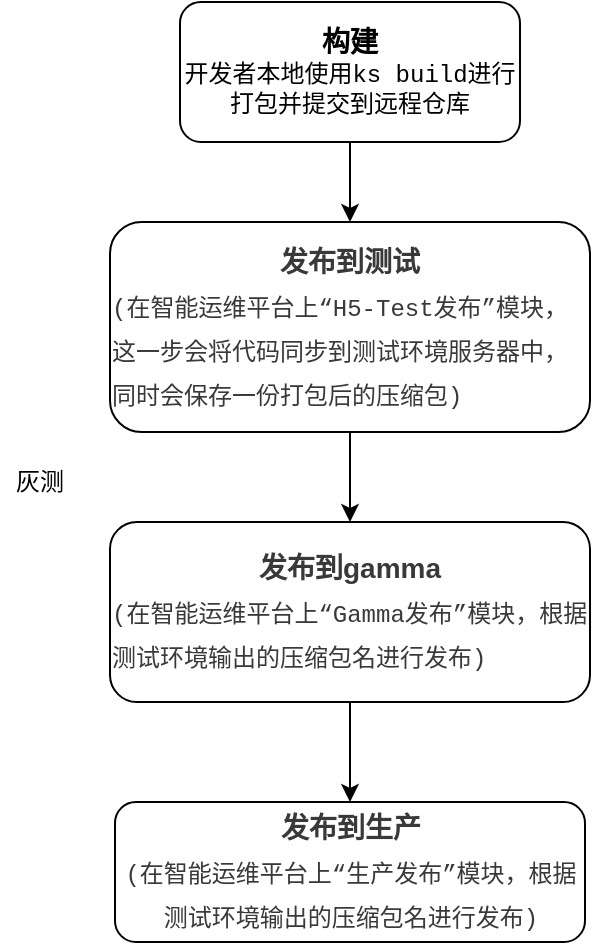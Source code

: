 <mxfile version="14.0.1" type="github">
  <diagram id="KyBDniP_y2kUucrslw4d" name="Page-1">
    <mxGraphModel dx="654" dy="444" grid="1" gridSize="10" guides="1" tooltips="1" connect="1" arrows="1" fold="1" page="1" pageScale="1" pageWidth="827" pageHeight="1169" math="0" shadow="0">
      <root>
        <mxCell id="0" />
        <mxCell id="1" parent="0" />
        <mxCell id="i7SVW_03Tz9y9Qvsz7go-5" value="" style="edgeStyle=orthogonalEdgeStyle;rounded=0;orthogonalLoop=1;jettySize=auto;html=1;" parent="1" source="i7SVW_03Tz9y9Qvsz7go-1" target="i7SVW_03Tz9y9Qvsz7go-4" edge="1">
          <mxGeometry relative="1" as="geometry" />
        </mxCell>
        <mxCell id="i7SVW_03Tz9y9Qvsz7go-1" value="&lt;font style=&quot;font-size: 14px&quot;&gt;&lt;b&gt;构建&lt;br&gt;&lt;/b&gt;&lt;/font&gt;&lt;font face=&quot;Courier New&quot; style=&quot;font-size: 12px&quot;&gt;开发者本地使用ks build进行打包并提交到远程仓库&lt;/font&gt;" style="rounded=1;whiteSpace=wrap;html=1;" parent="1" vertex="1">
          <mxGeometry x="350" y="370" width="170" height="70" as="geometry" />
        </mxCell>
        <mxCell id="i7SVW_03Tz9y9Qvsz7go-7" value="" style="edgeStyle=orthogonalEdgeStyle;rounded=0;orthogonalLoop=1;jettySize=auto;html=1;" parent="1" source="i7SVW_03Tz9y9Qvsz7go-2" target="i7SVW_03Tz9y9Qvsz7go-3" edge="1">
          <mxGeometry relative="1" as="geometry" />
        </mxCell>
        <mxCell id="i7SVW_03Tz9y9Qvsz7go-2" value="&lt;div style=&quot;line-height: 1.75 ; font-size: 14px&quot;&gt;&lt;span style=&quot;color: rgb(57 , 57 , 57)&quot;&gt;&lt;b&gt;发布到gamma&lt;/b&gt;&lt;/span&gt;&lt;/div&gt;&lt;div style=&quot;text-align: left ; line-height: 1.75&quot;&gt;&lt;span style=&quot;color: rgb(57 , 57 , 57)&quot;&gt;&lt;font style=&quot;font-size: 12px&quot; face=&quot;Courier New&quot;&gt;(在智能运维平台上“Gamma发布”模块，根据测试环境输出的压缩包名进行发布)&lt;/font&gt;&lt;/span&gt;&lt;/div&gt;" style="rounded=1;whiteSpace=wrap;html=1;" parent="1" vertex="1">
          <mxGeometry x="315" y="630" width="240" height="90" as="geometry" />
        </mxCell>
        <mxCell id="i7SVW_03Tz9y9Qvsz7go-3" value="&lt;div style=&quot;line-height: 1.75 ; font-size: 14px&quot;&gt;&lt;span style=&quot;color: rgb(57 , 57 , 57)&quot;&gt;&lt;b&gt;发布到生产&lt;/b&gt;&lt;/span&gt;&lt;/div&gt;&lt;div style=&quot;line-height: 1.75&quot;&gt;&lt;span style=&quot;color: rgb(57 , 57 , 57)&quot;&gt;&lt;font face=&quot;Courier New&quot; style=&quot;font-size: 12px&quot;&gt;(在智能运维平台上“生产发布”模块，根据测试环境输出的压缩包名进行发布)&lt;/font&gt;&lt;/span&gt;&lt;/div&gt;" style="rounded=1;whiteSpace=wrap;html=1;" parent="1" vertex="1">
          <mxGeometry x="317.5" y="770" width="235" height="70" as="geometry" />
        </mxCell>
        <mxCell id="i7SVW_03Tz9y9Qvsz7go-6" value="" style="edgeStyle=orthogonalEdgeStyle;rounded=0;orthogonalLoop=1;jettySize=auto;html=1;" parent="1" source="i7SVW_03Tz9y9Qvsz7go-4" target="i7SVW_03Tz9y9Qvsz7go-2" edge="1">
          <mxGeometry relative="1" as="geometry" />
        </mxCell>
        <mxCell id="i7SVW_03Tz9y9Qvsz7go-4" value="&lt;div style=&quot;line-height: 1.75 ; font-size: 14px&quot;&gt;&lt;span style=&quot;color: rgb(57 , 57 , 57)&quot;&gt;&lt;b&gt;发布到测试&lt;/b&gt;&lt;/span&gt;&lt;/div&gt;&lt;div style=&quot;text-align: left ; line-height: 1.75&quot;&gt;&lt;span style=&quot;color: rgb(57 , 57 , 57)&quot;&gt;&lt;font face=&quot;Courier New&quot; style=&quot;font-size: 12px&quot;&gt;(在智能运维平台上“H5-Test发布”模块，这一步会将代码同步到测试环境服务器中，同时会保存一份打包后的压缩包)&lt;/font&gt;&lt;/span&gt;&lt;/div&gt;" style="rounded=1;whiteSpace=wrap;html=1;" parent="1" vertex="1">
          <mxGeometry x="315" y="480" width="240" height="105" as="geometry" />
        </mxCell>
        <mxCell id="OuUMFq2lmXanWw0PaWCA-1" value="灰测" style="text;html=1;strokeColor=none;fillColor=none;align=center;verticalAlign=middle;whiteSpace=wrap;rounded=0;" vertex="1" parent="1">
          <mxGeometry x="260" y="600" width="40" height="20" as="geometry" />
        </mxCell>
      </root>
    </mxGraphModel>
  </diagram>
</mxfile>
